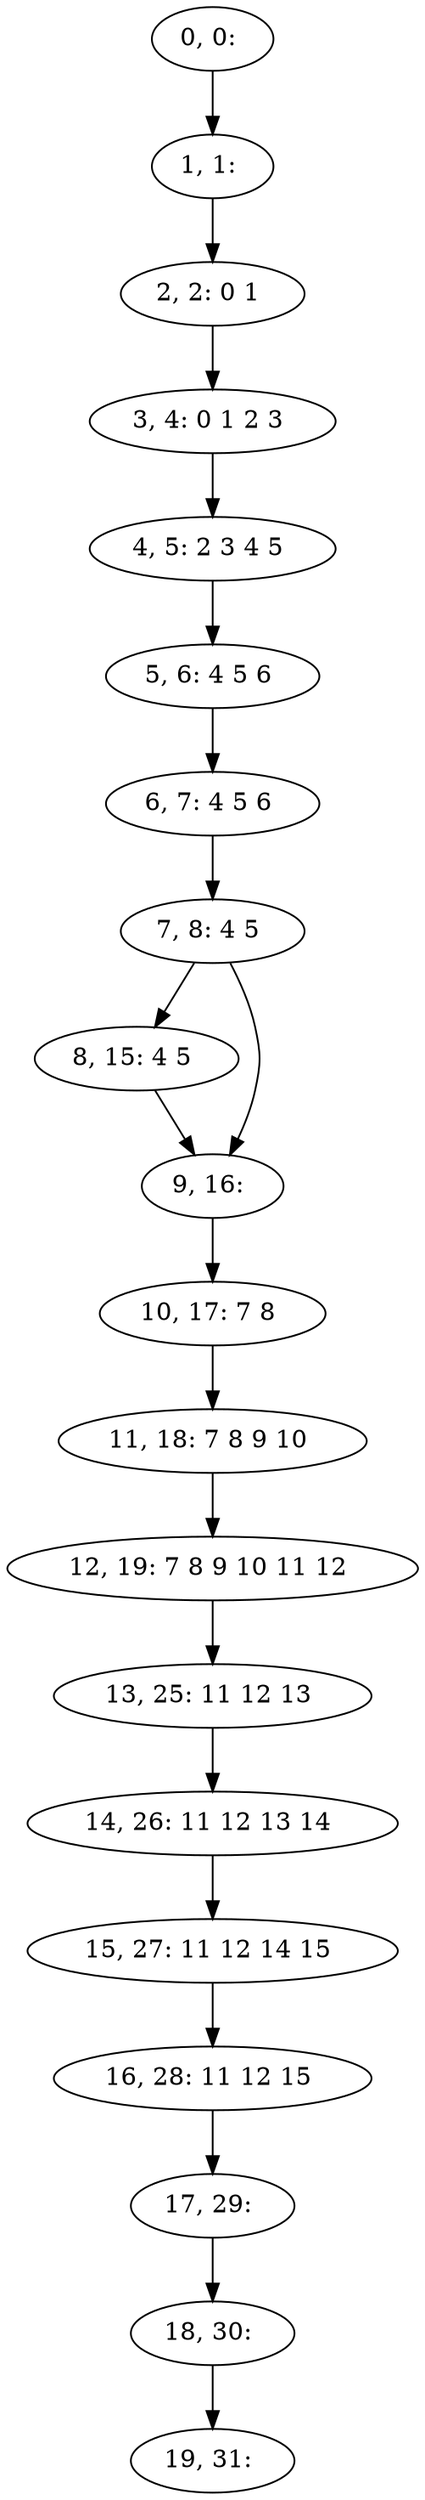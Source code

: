 digraph G {
0[label="0, 0: "];
1[label="1, 1: "];
2[label="2, 2: 0 1 "];
3[label="3, 4: 0 1 2 3 "];
4[label="4, 5: 2 3 4 5 "];
5[label="5, 6: 4 5 6 "];
6[label="6, 7: 4 5 6 "];
7[label="7, 8: 4 5 "];
8[label="8, 15: 4 5 "];
9[label="9, 16: "];
10[label="10, 17: 7 8 "];
11[label="11, 18: 7 8 9 10 "];
12[label="12, 19: 7 8 9 10 11 12 "];
13[label="13, 25: 11 12 13 "];
14[label="14, 26: 11 12 13 14 "];
15[label="15, 27: 11 12 14 15 "];
16[label="16, 28: 11 12 15 "];
17[label="17, 29: "];
18[label="18, 30: "];
19[label="19, 31: "];
0->1 ;
1->2 ;
2->3 ;
3->4 ;
4->5 ;
5->6 ;
6->7 ;
7->8 ;
7->9 ;
8->9 ;
9->10 ;
10->11 ;
11->12 ;
12->13 ;
13->14 ;
14->15 ;
15->16 ;
16->17 ;
17->18 ;
18->19 ;
}
